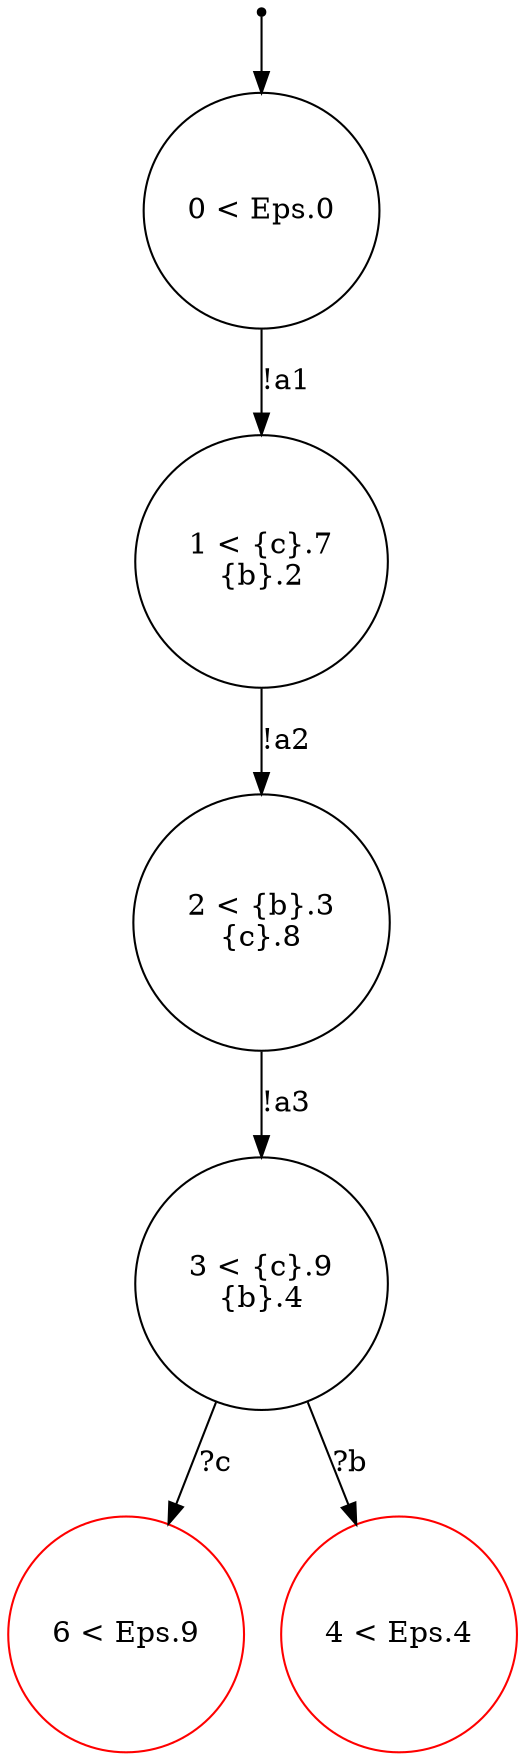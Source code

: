 digraph {
 node [shape=point] ENTRY
 node [shape=circle]
2 [label="2 < {b}.3
{c}.8
"]
6 [label="6 < Eps.9
" color="red"]
1 [label="1 < {c}.7
{b}.2
"]
3 [label="3 < {c}.9
{b}.4
"]
4 [label="4 < Eps.4
" color="red"]
0 [label="0 < Eps.0
"]
ENTRY -> 0
2 -> 3 [label="!a3"]
0 -> 1 [label="!a1"]
1 -> 2 [label="!a2"]
3 -> 4 [label="?b"]
3 -> 6 [label="?c"]

}